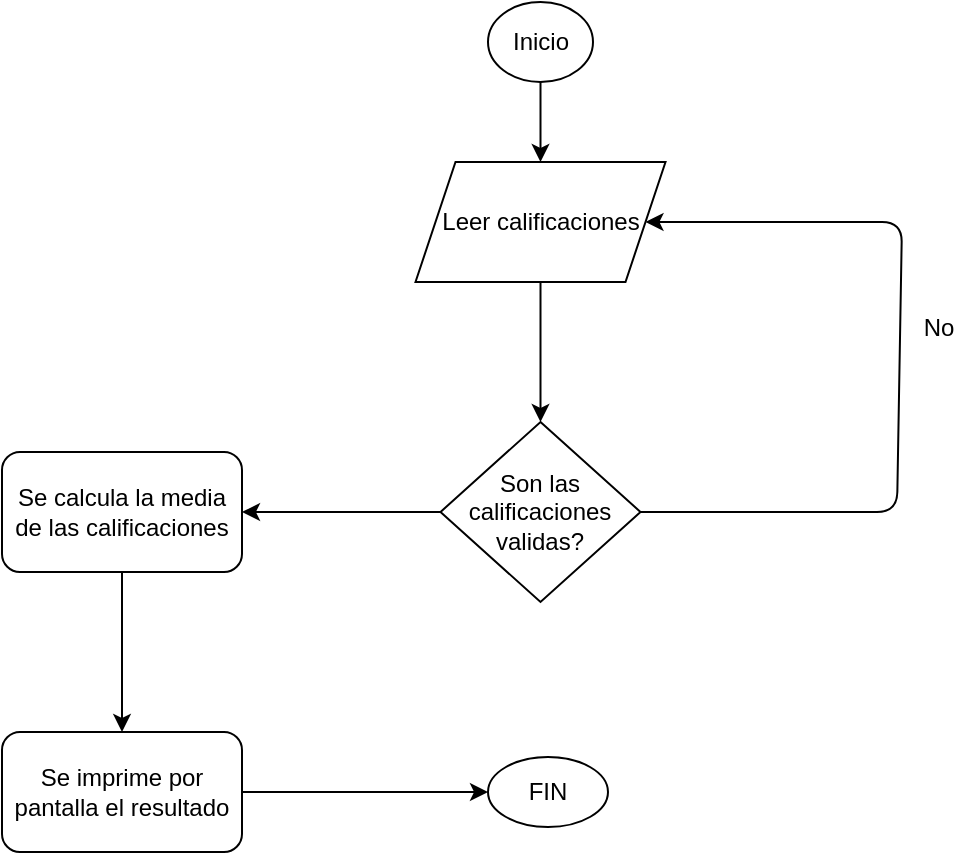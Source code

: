 <mxfile>
    <diagram id="XJlmEdWzvLLWDxfl08XN" name="Page-1">
        <mxGraphModel dx="881" dy="617" grid="1" gridSize="10" guides="1" tooltips="1" connect="1" arrows="1" fold="1" page="1" pageScale="1" pageWidth="850" pageHeight="1100" math="0" shadow="0">
            <root>
                <mxCell id="0"/>
                <mxCell id="1" parent="0"/>
                <mxCell id="2" style="edgeStyle=none;html=1;" edge="1" parent="1" source="3" target="5">
                    <mxGeometry relative="1" as="geometry"/>
                </mxCell>
                <mxCell id="3" value="Inicio" style="ellipse;whiteSpace=wrap;html=1;" vertex="1" parent="1">
                    <mxGeometry x="373" y="50" width="52.5" height="40" as="geometry"/>
                </mxCell>
                <mxCell id="12" value="" style="edgeStyle=none;html=1;" edge="1" parent="1" source="5" target="10">
                    <mxGeometry relative="1" as="geometry"/>
                </mxCell>
                <mxCell id="5" value="Leer calificaciones" style="shape=parallelogram;perimeter=parallelogramPerimeter;whiteSpace=wrap;html=1;fixedSize=1;" vertex="1" parent="1">
                    <mxGeometry x="336.75" y="130" width="125" height="60" as="geometry"/>
                </mxCell>
                <mxCell id="6" style="edgeStyle=none;html=1;entryX=1;entryY=0.5;entryDx=0;entryDy=0;" edge="1" parent="1" target="5" source="10">
                    <mxGeometry relative="1" as="geometry">
                        <mxPoint x="448" y="305" as="sourcePoint"/>
                        <Array as="points">
                            <mxPoint x="577.5" y="305"/>
                            <mxPoint x="580" y="160"/>
                        </Array>
                    </mxGeometry>
                </mxCell>
                <mxCell id="9" value="No" style="text;html=1;align=center;verticalAlign=middle;resizable=0;points=[];autosize=1;strokeColor=none;fillColor=none;" vertex="1" parent="1">
                    <mxGeometry x="577.5" y="198" width="40" height="30" as="geometry"/>
                </mxCell>
                <mxCell id="14" value="" style="edgeStyle=none;html=1;" edge="1" parent="1" source="10" target="13">
                    <mxGeometry relative="1" as="geometry"/>
                </mxCell>
                <mxCell id="10" value="Son las calificaciones validas?" style="rhombus;whiteSpace=wrap;html=1;" vertex="1" parent="1">
                    <mxGeometry x="349.25" y="260" width="100" height="90" as="geometry"/>
                </mxCell>
                <mxCell id="16" value="" style="edgeStyle=none;html=1;" edge="1" parent="1" source="13" target="15">
                    <mxGeometry relative="1" as="geometry"/>
                </mxCell>
                <mxCell id="13" value="Se calcula la media de las calificaciones" style="rounded=1;whiteSpace=wrap;html=1;" vertex="1" parent="1">
                    <mxGeometry x="130" y="275" width="120" height="60" as="geometry"/>
                </mxCell>
                <mxCell id="18" value="" style="edgeStyle=none;html=1;" edge="1" parent="1" source="15" target="17">
                    <mxGeometry relative="1" as="geometry"/>
                </mxCell>
                <mxCell id="15" value="Se imprime por pantalla el resultado" style="whiteSpace=wrap;html=1;rounded=1;" vertex="1" parent="1">
                    <mxGeometry x="130" y="415" width="120" height="60" as="geometry"/>
                </mxCell>
                <mxCell id="17" value="FIN" style="ellipse;whiteSpace=wrap;html=1;rounded=1;" vertex="1" parent="1">
                    <mxGeometry x="373" y="427.5" width="60" height="35" as="geometry"/>
                </mxCell>
            </root>
        </mxGraphModel>
    </diagram>
</mxfile>